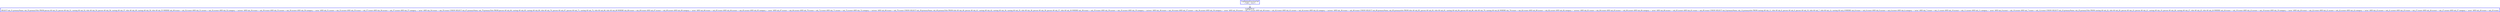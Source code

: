 digraph  g{
node [shape=rectangle, color=black, fontcolor=black, style=bold]
0 [label="LogSkolemFunctionCall
(\"{0}\", \"{1}\")" , color = blue] ; 
1 [label="LogSQLEval 
SELECT tab_51.primaryName, tab_55.primaryTitle FROM person AS tab_53, person AS tab_51, casting AS tab_52, title AS tab_54, person AS tab_56, casting AS tab_57, title AS tab_49, casting AS tab_50, title AS tab_55 WHERE tab_49.tconst = tab_52.tconst AND tab_51.nconst = tab_52.nconst AND tab_52.category = 'actress' AND tab_54.tconst = tab_50.tconst AND tab_53.nconst = tab_50.nconst AND tab_50.category = 'actor' AND tab_51.nconst = tab_53.nconst AND tab_55.tconst = tab_57.tconst AND tab_56.nconst = tab_57.nconst AND tab_57.category = 'actor' AND tab_54.tconst = tab_55.tconst UNION SELECT tab_67.primaryName, tab_70.primaryTitle FROM person AS tab_64, casting AS tab_65, casting AS tab_69, title AS tab_70, person AS tab_67, person AS tab_71, casting AS tab_72, title AS tab_66, title AS tab_68 WHERE tab_68.tconst = tab_69.tconst AND tab_67.nconst = tab_69.nconst AND tab_69.category = 'actor' AND tab_66.tconst = tab_65.tconst AND tab_64.nconst = tab_65.nconst AND tab_65.category = 'actor' AND tab_67.nconst = tab_64.nconst AND tab_70.tconst = tab_72.tconst AND tab_71.nconst = tab_72.nconst AND tab_72.category = 'actress' AND tab_66.tconst = tab_70.tconst UNION SELECT tab_39.primaryName, tab_40.primaryTitle FROM title AS tab_40, person AS tab_41, casting AS tab_42, casting AS tab_34, casting AS tab_35, title AS tab_38, person AS tab_39, person AS tab_37, title AS tab_36 WHERE tab_38.tconst = tab_35.tconst AND tab_39.nconst = tab_35.nconst AND tab_35.category = 'actress' AND tab_36.tconst = tab_34.tconst AND tab_37.nconst = tab_34.nconst AND tab_34.category = 'actor' AND tab_39.nconst = tab_37.nconst AND tab_40.tconst = tab_42.tconst AND tab_41.nconst = tab_42.nconst AND tab_42.category = 'actress' AND tab_36.tconst = tab_40.tconst UNION SELECT tab_80.primaryName, tab_85.primarytitle FROM title AS tab_85, person AS tab_83, title AS tab_81, casting AS tab_84, person AS tab_80, title AS tab_79, casting AS tab_82 WHERE tab_79.tconst = tab_82.tconst AND tab_80.nconst = tab_82.nconst AND tab_82.category = 'actress' AND tab_81.tconst = tab_84.tconst AND tab_83.nconst = tab_84.nconst AND tab_84.category = 'actor' AND tab_80.nconst = tab_83.nconst AND tab_81.tconst = tab_85.tconst UNION SELECT tab_9.primaryName, tab_12.primarytitle FROM casting AS tab_11, title AS tab_8, person AS tab_9, person AS tab_10, title AS tab_7, title AS tab_12, casting AS tab_6 WHERE tab_8.tconst = tab_6.tconst AND tab_9.nconst = tab_6.nconst AND tab_6.category = 'actor' AND tab_7.tconst = tab_11.tconst AND tab_10.nconst = tab_11.nconst AND tab_11.category = 'actor' AND tab_9.nconst = tab_10.nconst AND tab_7.tconst = tab_12.tconst UNION SELECT tab_23.primaryName, tab_25.primaryTitle FROM casting AS tab_22, title AS tab_20, person AS tab_23, person AS tab_21, casting AS tab_19, person AS tab_26, casting AS tab_27, title AS tab_25, title AS tab_24 WHERE tab_24.tconst = tab_19.tconst AND tab_23.nconst = tab_19.nconst AND tab_19.category = 'actor' AND tab_20.tconst = tab_22.tconst AND tab_21.nconst = tab_22.nconst AND tab_22.category = 'actor' AND tab_23.nconst = tab_21.nconst AND tab_25.tconst = tab_27.tconst AND tab_26.nconst = tab_27.nconst AND tab_27.category = 'actor' AND tab_20.tconst = tab_25.tconst", color = blue] ; 
0 -> 1 ; 
}

